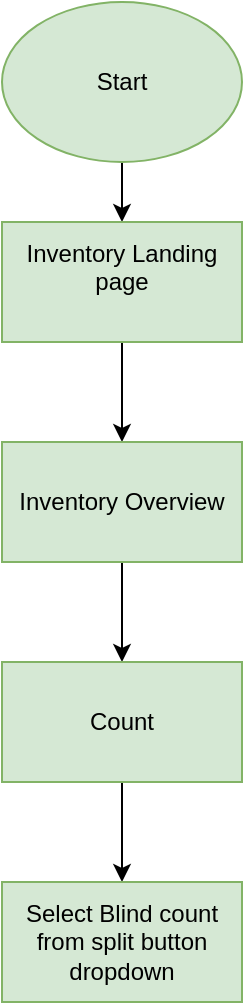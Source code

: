 <mxfile version="24.7.14">
  <diagram id="C5RBs43oDa-KdzZeNtuy" name="Page-1">
    <mxGraphModel dx="1379" dy="754" grid="1" gridSize="10" guides="1" tooltips="1" connect="1" arrows="1" fold="1" page="1" pageScale="1" pageWidth="827" pageHeight="1169" math="0" shadow="0">
      <root>
        <mxCell id="WIyWlLk6GJQsqaUBKTNV-0" />
        <mxCell id="WIyWlLk6GJQsqaUBKTNV-1" parent="WIyWlLk6GJQsqaUBKTNV-0" />
        <mxCell id="8hpeHpfutsAINzLJnfh8-3" value="" style="edgeStyle=orthogonalEdgeStyle;rounded=0;orthogonalLoop=1;jettySize=auto;html=1;" parent="WIyWlLk6GJQsqaUBKTNV-1" source="_uD3GPjab3g0QYxEsbRK-0" target="8hpeHpfutsAINzLJnfh8-2" edge="1">
          <mxGeometry relative="1" as="geometry" />
        </mxCell>
        <mxCell id="_uD3GPjab3g0QYxEsbRK-0" value="Start" style="ellipse;whiteSpace=wrap;html=1;fillColor=#d5e8d4;strokeColor=#82b366;" parent="WIyWlLk6GJQsqaUBKTNV-1" vertex="1">
          <mxGeometry x="350" y="20" width="120" height="80" as="geometry" />
        </mxCell>
        <mxCell id="8hpeHpfutsAINzLJnfh8-5" value="" style="edgeStyle=orthogonalEdgeStyle;rounded=0;orthogonalLoop=1;jettySize=auto;html=1;" parent="WIyWlLk6GJQsqaUBKTNV-1" source="8hpeHpfutsAINzLJnfh8-2" target="8hpeHpfutsAINzLJnfh8-4" edge="1">
          <mxGeometry relative="1" as="geometry" />
        </mxCell>
        <mxCell id="8hpeHpfutsAINzLJnfh8-2" value="Inventory Landing page&lt;div&gt;&lt;br/&gt;&lt;/div&gt;" style="whiteSpace=wrap;html=1;fillColor=#d5e8d4;strokeColor=#82b366;" parent="WIyWlLk6GJQsqaUBKTNV-1" vertex="1">
          <mxGeometry x="350" y="130" width="120" height="60" as="geometry" />
        </mxCell>
        <mxCell id="8hpeHpfutsAINzLJnfh8-7" value="" style="edgeStyle=orthogonalEdgeStyle;rounded=0;orthogonalLoop=1;jettySize=auto;html=1;" parent="WIyWlLk6GJQsqaUBKTNV-1" source="8hpeHpfutsAINzLJnfh8-4" target="8hpeHpfutsAINzLJnfh8-6" edge="1">
          <mxGeometry relative="1" as="geometry" />
        </mxCell>
        <mxCell id="8hpeHpfutsAINzLJnfh8-4" value="Inventory Overview" style="whiteSpace=wrap;html=1;fillColor=#d5e8d4;strokeColor=#82b366;" parent="WIyWlLk6GJQsqaUBKTNV-1" vertex="1">
          <mxGeometry x="350" y="240" width="120" height="60" as="geometry" />
        </mxCell>
        <mxCell id="8hpeHpfutsAINzLJnfh8-9" value="" style="edgeStyle=orthogonalEdgeStyle;rounded=0;orthogonalLoop=1;jettySize=auto;html=1;" parent="WIyWlLk6GJQsqaUBKTNV-1" source="8hpeHpfutsAINzLJnfh8-6" target="8hpeHpfutsAINzLJnfh8-8" edge="1">
          <mxGeometry relative="1" as="geometry" />
        </mxCell>
        <mxCell id="8hpeHpfutsAINzLJnfh8-6" value="Count" style="whiteSpace=wrap;html=1;fillColor=#d5e8d4;strokeColor=#82b366;" parent="WIyWlLk6GJQsqaUBKTNV-1" vertex="1">
          <mxGeometry x="350" y="350" width="120" height="60" as="geometry" />
        </mxCell>
        <mxCell id="8hpeHpfutsAINzLJnfh8-8" value="Select Blind count from split button dropdown" style="whiteSpace=wrap;html=1;fillColor=#d5e8d4;strokeColor=#82b366;" parent="WIyWlLk6GJQsqaUBKTNV-1" vertex="1">
          <mxGeometry x="350" y="460" width="120" height="60" as="geometry" />
        </mxCell>
      </root>
    </mxGraphModel>
  </diagram>
</mxfile>
